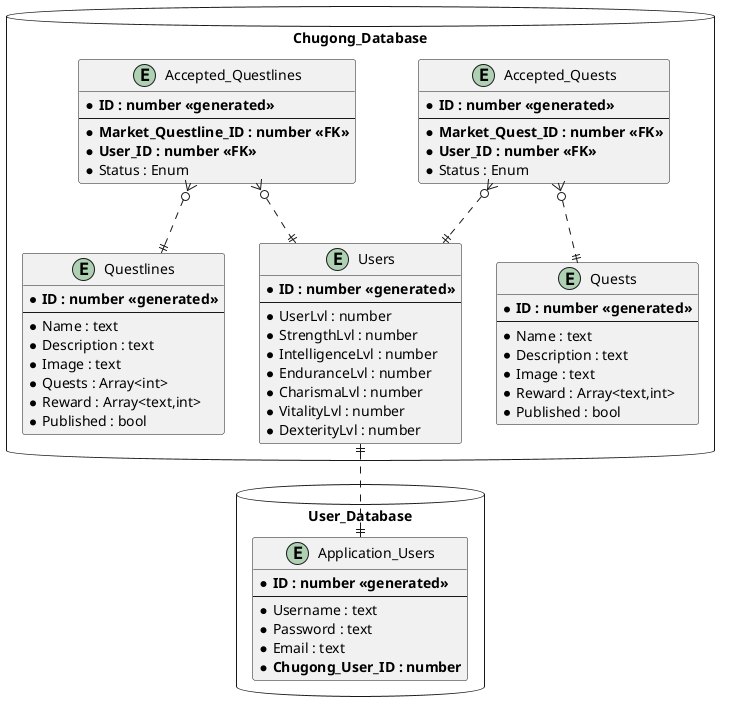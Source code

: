 @startuml ERM

database User_Database {
  entity Application_Users {
    * **ID : number <<generated>>**
    --
    * Username : text
    * Password : text
    * Email : text
    * **Chugong_User_ID : number**
  }
}

database Chugong_Database {
  entity Users {
    * **ID : number <<generated>>**
    --
    * UserLvl : number
    * StrengthLvl : number
    * IntelligenceLvl : number
    * EnduranceLvl : number
    * CharismaLvl : number
    * VitalityLvl : number
    * DexterityLvl : number
  }

  entity Accepted_Quests {
    * **ID : number <<generated>>**
    --
    * **Market_Quest_ID : number <<FK>>**
    * **User_ID : number <<FK>>**
    * Status : Enum
  }

  entity Accepted_Questlines {
    * **ID : number <<generated>>**
    --
    * **Market_Questline_ID : number <<FK>>**
    * **User_ID : number <<FK>>**
    * Status : Enum
  }

  entity Quests {
    * **ID : number <<generated>>**
    --
    * Name : text
    * Description : text
    * Image : text
    * Reward : Array<text,int>
    * Published : bool
  }

  entity Questlines {
    * **ID : number <<generated>>**
    --
    * Name : text
    * Description : text
    * Image : text
    * Quests : Array<int>
    * Reward : Array<text,int>
    * Published : bool
  }
}

Application_Users ||.up.|| Users
Accepted_Questlines }o..|| Users
Accepted_Questlines }o..|| Questlines

Accepted_Quests }o..|| Users
Accepted_Quests }o..|| Quests

@enduml